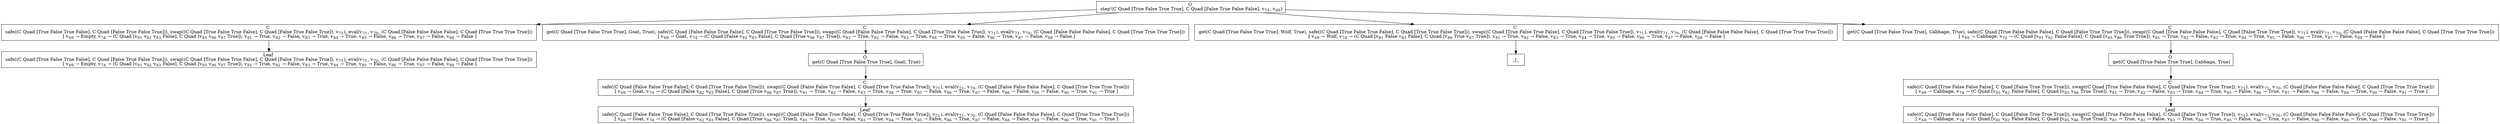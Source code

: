 digraph {
    graph [rankdir=TB
          ,bgcolor=transparent];
    node [shape=box
         ,fillcolor=white
         ,style=filled];
    0 [label=<O <BR/> step'(C Quad [True False True True], C Quad [False True False False], v<SUB>74</SUB>, v<SUB>69</SUB>)>];
    1 [label=<C <BR/> safe((C Quad [True False True False], C Quad [False True False True])), swap((C Quad [True False True False], C Quad [False True False True]), v<SUB>71</SUB>), eval(v<SUB>71</SUB>, v<SUB>70</SUB>, (C Quad [False False False False], C Quad [True True True True])) <BR/>  [ v<SUB>69</SUB> &rarr; Empty, v<SUB>74</SUB> &rarr; (C Quad [v<SUB>81</SUB> v<SUB>82</SUB> v<SUB>83</SUB> False], C Quad [v<SUB>85</SUB> v<SUB>86</SUB> v<SUB>87</SUB> True]), v<SUB>81</SUB> &rarr; True, v<SUB>82</SUB> &rarr; False, v<SUB>83</SUB> &rarr; True, v<SUB>84</SUB> &rarr; True, v<SUB>85</SUB> &rarr; False, v<SUB>86</SUB> &rarr; True, v<SUB>87</SUB> &rarr; False, v<SUB>88</SUB> &rarr; False ] >];
    2 [label=<C <BR/> get(C Quad [True False True True], Goat, True), safe((C Quad [False False True False], C Quad [True True False True])), swap((C Quad [False False True False], C Quad [True True False True]), v<SUB>71</SUB>), eval(v<SUB>71</SUB>, v<SUB>70</SUB>, (C Quad [False False False False], C Quad [True True True True])) <BR/>  [ v<SUB>69</SUB> &rarr; Goat, v<SUB>74</SUB> &rarr; (C Quad [False v<SUB>82</SUB> v<SUB>83</SUB> False], C Quad [True v<SUB>86</SUB> v<SUB>87</SUB> True]), v<SUB>81</SUB> &rarr; True, v<SUB>82</SUB> &rarr; False, v<SUB>83</SUB> &rarr; True, v<SUB>84</SUB> &rarr; True, v<SUB>85</SUB> &rarr; False, v<SUB>86</SUB> &rarr; True, v<SUB>87</SUB> &rarr; False, v<SUB>88</SUB> &rarr; False ] >];
    3 [label=<C <BR/> get(C Quad [True False True True], Wolf, True), safe((C Quad [True False True False], C Quad [True True False True])), swap((C Quad [True False True False], C Quad [True True False True]), v<SUB>71</SUB>), eval(v<SUB>71</SUB>, v<SUB>70</SUB>, (C Quad [False False False False], C Quad [True True True True])) <BR/>  [ v<SUB>69</SUB> &rarr; Wolf, v<SUB>74</SUB> &rarr; (C Quad [v<SUB>81</SUB> False v<SUB>83</SUB> False], C Quad [v<SUB>86</SUB> True v<SUB>87</SUB> True]), v<SUB>81</SUB> &rarr; True, v<SUB>82</SUB> &rarr; False, v<SUB>83</SUB> &rarr; True, v<SUB>84</SUB> &rarr; True, v<SUB>85</SUB> &rarr; False, v<SUB>86</SUB> &rarr; True, v<SUB>87</SUB> &rarr; False, v<SUB>88</SUB> &rarr; False ] >];
    4 [label=<C <BR/> get(C Quad [True False True True], Cabbage, True), safe((C Quad [True False False False], C Quad [False True True True])), swap((C Quad [True False False False], C Quad [False True True True]), v<SUB>71</SUB>), eval(v<SUB>71</SUB>, v<SUB>70</SUB>, (C Quad [False False False False], C Quad [True True True True])) <BR/>  [ v<SUB>69</SUB> &rarr; Cabbage, v<SUB>74</SUB> &rarr; (C Quad [v<SUB>81</SUB> v<SUB>82</SUB> False False], C Quad [v<SUB>85</SUB> v<SUB>86</SUB> True True]), v<SUB>81</SUB> &rarr; True, v<SUB>82</SUB> &rarr; False, v<SUB>83</SUB> &rarr; True, v<SUB>84</SUB> &rarr; True, v<SUB>85</SUB> &rarr; False, v<SUB>86</SUB> &rarr; True, v<SUB>87</SUB> &rarr; False, v<SUB>88</SUB> &rarr; False ] >];
    5 [label=<Leaf <BR/> safe((C Quad [True False True False], C Quad [False True False True])), swap((C Quad [True False True False], C Quad [False True False True]), v<SUB>71</SUB>), eval(v<SUB>71</SUB>, v<SUB>70</SUB>, (C Quad [False False False False], C Quad [True True True True])) <BR/>  [ v<SUB>69</SUB> &rarr; Empty, v<SUB>74</SUB> &rarr; (C Quad [v<SUB>81</SUB> v<SUB>82</SUB> v<SUB>83</SUB> False], C Quad [v<SUB>85</SUB> v<SUB>86</SUB> v<SUB>87</SUB> True]), v<SUB>81</SUB> &rarr; True, v<SUB>82</SUB> &rarr; False, v<SUB>83</SUB> &rarr; True, v<SUB>84</SUB> &rarr; True, v<SUB>85</SUB> &rarr; False, v<SUB>86</SUB> &rarr; True, v<SUB>87</SUB> &rarr; False, v<SUB>88</SUB> &rarr; False ] >];
    6 [label=<O <BR/> get(C Quad [True False True True], Goat, True)>];
    7 [label=<C <BR/> safe((C Quad [False False True False], C Quad [True True False True])), swap((C Quad [False False True False], C Quad [True True False True]), v<SUB>71</SUB>), eval(v<SUB>71</SUB>, v<SUB>70</SUB>, (C Quad [False False False False], C Quad [True True True True])) <BR/>  [ v<SUB>69</SUB> &rarr; Goat, v<SUB>74</SUB> &rarr; (C Quad [False v<SUB>82</SUB> v<SUB>83</SUB> False], C Quad [True v<SUB>86</SUB> v<SUB>87</SUB> True]), v<SUB>81</SUB> &rarr; True, v<SUB>82</SUB> &rarr; False, v<SUB>83</SUB> &rarr; True, v<SUB>84</SUB> &rarr; True, v<SUB>85</SUB> &rarr; False, v<SUB>86</SUB> &rarr; True, v<SUB>87</SUB> &rarr; False, v<SUB>88</SUB> &rarr; False, v<SUB>89</SUB> &rarr; False, v<SUB>90</SUB> &rarr; True, v<SUB>91</SUB> &rarr; True ] >];
    8 [label=<Leaf <BR/> safe((C Quad [False False True False], C Quad [True True False True])), swap((C Quad [False False True False], C Quad [True True False True]), v<SUB>71</SUB>), eval(v<SUB>71</SUB>, v<SUB>70</SUB>, (C Quad [False False False False], C Quad [True True True True])) <BR/>  [ v<SUB>69</SUB> &rarr; Goat, v<SUB>74</SUB> &rarr; (C Quad [False v<SUB>82</SUB> v<SUB>83</SUB> False], C Quad [True v<SUB>86</SUB> v<SUB>87</SUB> True]), v<SUB>81</SUB> &rarr; True, v<SUB>82</SUB> &rarr; False, v<SUB>83</SUB> &rarr; True, v<SUB>84</SUB> &rarr; True, v<SUB>85</SUB> &rarr; False, v<SUB>86</SUB> &rarr; True, v<SUB>87</SUB> &rarr; False, v<SUB>88</SUB> &rarr; False, v<SUB>89</SUB> &rarr; False, v<SUB>90</SUB> &rarr; True, v<SUB>91</SUB> &rarr; True ] >];
    9 [label=<_|_>];
    10 [label=<O <BR/> get(C Quad [True False True True], Cabbage, True)>];
    11 [label=<C <BR/> safe((C Quad [True False False False], C Quad [False True True True])), swap((C Quad [True False False False], C Quad [False True True True]), v<SUB>71</SUB>), eval(v<SUB>71</SUB>, v<SUB>70</SUB>, (C Quad [False False False False], C Quad [True True True True])) <BR/>  [ v<SUB>69</SUB> &rarr; Cabbage, v<SUB>74</SUB> &rarr; (C Quad [v<SUB>81</SUB> v<SUB>82</SUB> False False], C Quad [v<SUB>85</SUB> v<SUB>86</SUB> True True]), v<SUB>81</SUB> &rarr; True, v<SUB>82</SUB> &rarr; False, v<SUB>83</SUB> &rarr; True, v<SUB>84</SUB> &rarr; True, v<SUB>85</SUB> &rarr; False, v<SUB>86</SUB> &rarr; True, v<SUB>87</SUB> &rarr; False, v<SUB>88</SUB> &rarr; False, v<SUB>89</SUB> &rarr; True, v<SUB>90</SUB> &rarr; False, v<SUB>91</SUB> &rarr; True ] >];
    12 [label=<Leaf <BR/> safe((C Quad [True False False False], C Quad [False True True True])), swap((C Quad [True False False False], C Quad [False True True True]), v<SUB>71</SUB>), eval(v<SUB>71</SUB>, v<SUB>70</SUB>, (C Quad [False False False False], C Quad [True True True True])) <BR/>  [ v<SUB>69</SUB> &rarr; Cabbage, v<SUB>74</SUB> &rarr; (C Quad [v<SUB>81</SUB> v<SUB>82</SUB> False False], C Quad [v<SUB>85</SUB> v<SUB>86</SUB> True True]), v<SUB>81</SUB> &rarr; True, v<SUB>82</SUB> &rarr; False, v<SUB>83</SUB> &rarr; True, v<SUB>84</SUB> &rarr; True, v<SUB>85</SUB> &rarr; False, v<SUB>86</SUB> &rarr; True, v<SUB>87</SUB> &rarr; False, v<SUB>88</SUB> &rarr; False, v<SUB>89</SUB> &rarr; True, v<SUB>90</SUB> &rarr; False, v<SUB>91</SUB> &rarr; True ] >];
    0 -> 1 [label=""];
    0 -> 2 [label=""];
    0 -> 3 [label=""];
    0 -> 4 [label=""];
    1 -> 5 [label=""];
    2 -> 6 [label=""];
    3 -> 9 [label=""];
    4 -> 10 [label=""];
    6 -> 7 [label=""];
    7 -> 8 [label=""];
    10 -> 11 [label=""];
    11 -> 12 [label=""];
}